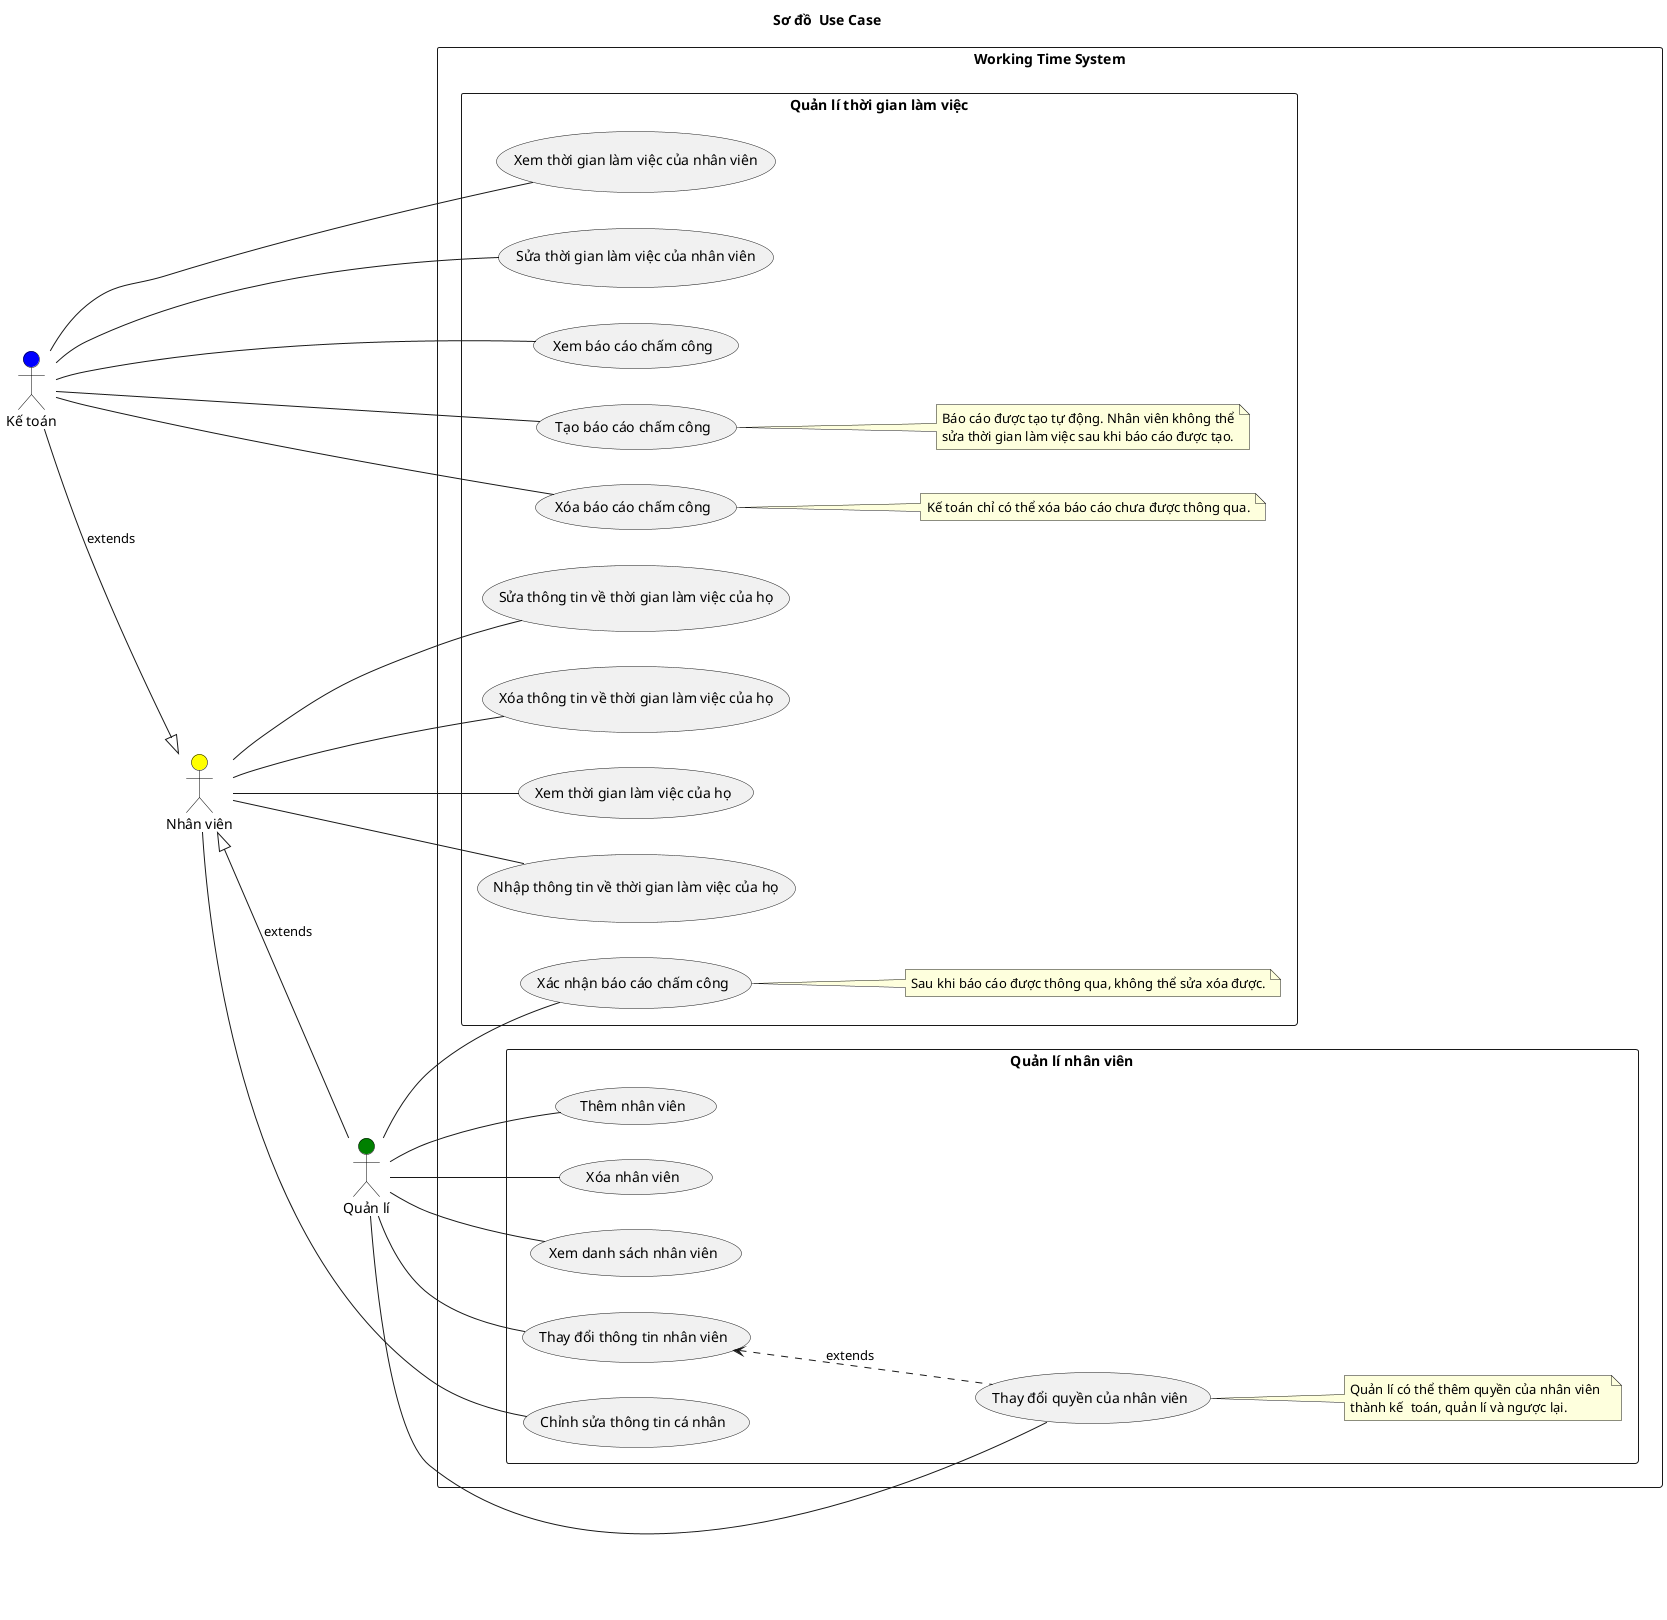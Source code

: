 @startuml

left to right direction

skinparam actor {
    BorderColor black
    
}

title  Sơ đồ  Use Case  

:Quản lí: as Ad #green
:Nhân viên: as U  #yellow
:Kế toán: as Ac #blue

U <|-down- Ad : extends
U <|-up- Ac : extends

rectangle "Working Time System"  {
    rectangle "Quản lí nhân viên" {
    Ad -- (Thêm nhân viên)
    Ad -- (Xóa nhân viên)
    Ad -- (Xem danh sách nhân viên)
    Ad -- (Thay đổi thông tin nhân viên)
    Ad -- (Thay đổi quyền của nhân viên) 
    note right of (Thay đổi quyền của nhân viên) 
        Quản lí có thể thêm quyền của nhân viên  
        thành kế  toán, quản lí và ngược lại.
    end note
    (Thay đổi thông tin nhân viên) <.. (Thay đổi quyền của nhân viên) : extends


    U -- (Chỉnh sửa thông tin cá nhân)


    }

    rectangle "Quản lí thời gian làm việc" {
    Ad -- (Xác nhận báo cáo chấm công)
    note right of (Xác nhận báo cáo chấm công)
        Sau khi báo cáo được thông qua, không thể sửa xóa được.
    end note

    U -- (Nhập thông tin về thời gian làm việc của họ)
    U -- (Sửa thông tin về thời gian làm việc của họ)
    U -- (Xóa thông tin về thời gian làm việc của họ)
    U -- (Xem thời gian làm việc của họ)

    Ac -- (Xem thời gian làm việc của nhân viên)
    Ac -- (Sửa thời gian làm việc của nhân viên)
    Ac -- (Xem báo cáo chấm công)
    Ac -- (Tạo báo cáo chấm công)
    note right of (Tạo báo cáo chấm công)
        Báo cáo được tạo tự động. Nhân viên không thể
        sửa thời gian làm việc sau khi báo cáo được tạo.
    end note
    Ac -- (Xóa báo cáo chấm công)
    note right of (Xóa báo cáo chấm công)
        Kế toán chỉ có thể xóa báo cáo chưa được thông qua.
    end note
    }
}
@enduml
